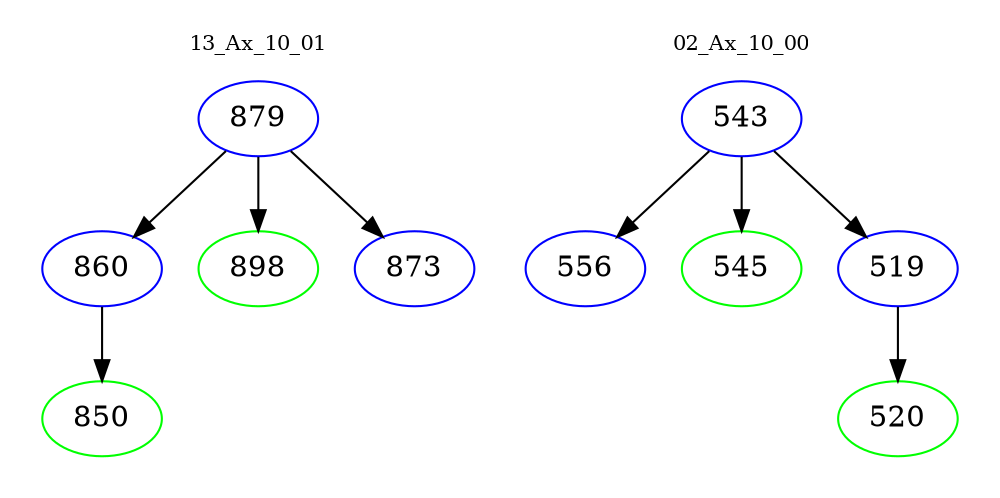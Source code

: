 digraph{
subgraph cluster_0 {
color = white
label = "13_Ax_10_01";
fontsize=10;
T0_879 [label="879", color="blue"]
T0_879 -> T0_860 [color="black"]
T0_860 [label="860", color="blue"]
T0_860 -> T0_850 [color="black"]
T0_850 [label="850", color="green"]
T0_879 -> T0_898 [color="black"]
T0_898 [label="898", color="green"]
T0_879 -> T0_873 [color="black"]
T0_873 [label="873", color="blue"]
}
subgraph cluster_1 {
color = white
label = "02_Ax_10_00";
fontsize=10;
T1_543 [label="543", color="blue"]
T1_543 -> T1_556 [color="black"]
T1_556 [label="556", color="blue"]
T1_543 -> T1_545 [color="black"]
T1_545 [label="545", color="green"]
T1_543 -> T1_519 [color="black"]
T1_519 [label="519", color="blue"]
T1_519 -> T1_520 [color="black"]
T1_520 [label="520", color="green"]
}
}
